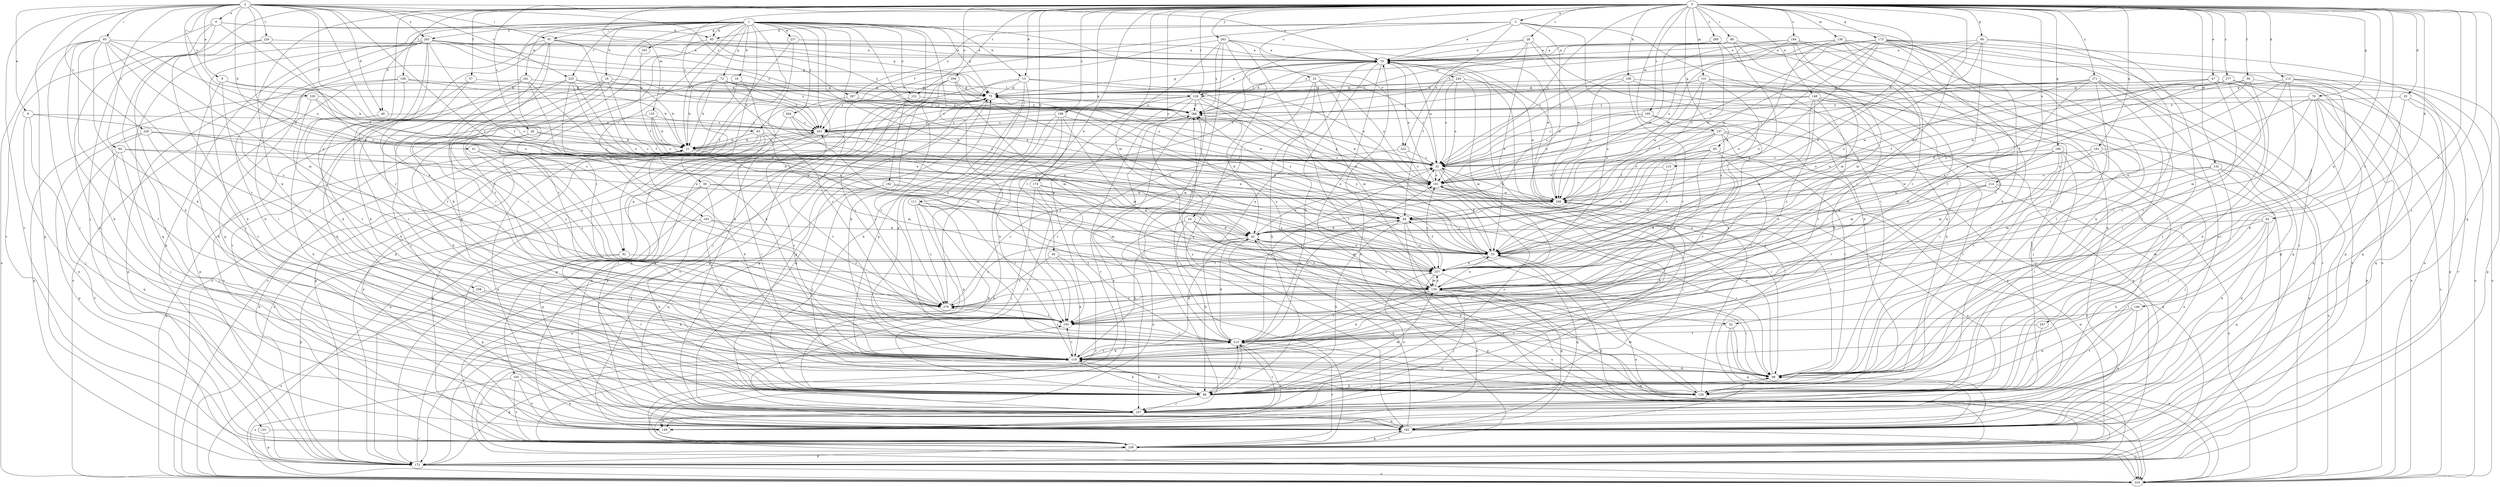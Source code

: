 strict digraph  {
0;
1;
2;
3;
6;
8;
9;
10;
13;
18;
19;
21;
23;
24;
26;
28;
32;
33;
38;
40;
41;
42;
46;
47;
52;
53;
56;
57;
62;
63;
64;
65;
66;
70;
72;
75;
82;
85;
86;
88;
91;
93;
94;
96;
101;
106;
107;
108;
111;
113;
115;
118;
128;
129;
130;
131;
132;
135;
137;
139;
146;
148;
149;
151;
161;
163;
165;
172;
174;
175;
180;
181;
182;
183;
192;
193;
194;
195;
198;
203;
209;
213;
214;
222;
224;
225;
226;
228;
230;
236;
237;
241;
245;
246;
247;
257;
258;
260;
263;
264;
265;
267;
268;
271;
277;
279;
0 -> 3  [label=a];
0 -> 13  [label=b];
0 -> 23  [label=c];
0 -> 24  [label=c];
0 -> 26  [label=c];
0 -> 28  [label=c];
0 -> 32  [label=c];
0 -> 33  [label=d];
0 -> 46  [label=e];
0 -> 47  [label=e];
0 -> 52  [label=e];
0 -> 56  [label=f];
0 -> 57  [label=f];
0 -> 65  [label=g];
0 -> 66  [label=g];
0 -> 70  [label=g];
0 -> 82  [label=h];
0 -> 88  [label=i];
0 -> 101  [label=j];
0 -> 106  [label=j];
0 -> 107  [label=j];
0 -> 108  [label=k];
0 -> 111  [label=k];
0 -> 113  [label=k];
0 -> 115  [label=k];
0 -> 118  [label=k];
0 -> 128  [label=l];
0 -> 130  [label=m];
0 -> 131  [label=m];
0 -> 132  [label=m];
0 -> 135  [label=m];
0 -> 137  [label=m];
0 -> 139  [label=m];
0 -> 146  [label=n];
0 -> 148  [label=n];
0 -> 151  [label=o];
0 -> 174  [label=q];
0 -> 175  [label=q];
0 -> 180  [label=q];
0 -> 181  [label=q];
0 -> 182  [label=q];
0 -> 194  [label=s];
0 -> 195  [label=s];
0 -> 198  [label=s];
0 -> 203  [label=s];
0 -> 209  [label=t];
0 -> 214  [label=u];
0 -> 247  [label=x];
0 -> 257  [label=x];
0 -> 258  [label=y];
0 -> 260  [label=y];
0 -> 263  [label=y];
0 -> 271  [label=z];
0 -> 277  [label=z];
1 -> 13  [label=b];
1 -> 18  [label=b];
1 -> 19  [label=b];
1 -> 21  [label=b];
1 -> 38  [label=d];
1 -> 40  [label=d];
1 -> 52  [label=e];
1 -> 53  [label=e];
1 -> 62  [label=f];
1 -> 72  [label=g];
1 -> 75  [label=g];
1 -> 85  [label=h];
1 -> 91  [label=i];
1 -> 151  [label=o];
1 -> 161  [label=o];
1 -> 163  [label=p];
1 -> 165  [label=p];
1 -> 172  [label=p];
1 -> 183  [label=r];
1 -> 192  [label=r];
1 -> 213  [label=t];
1 -> 222  [label=u];
1 -> 225  [label=v];
1 -> 237  [label=w];
1 -> 241  [label=w];
1 -> 257  [label=x];
1 -> 264  [label=y];
1 -> 265  [label=y];
1 -> 279  [label=z];
2 -> 6  [label=a];
2 -> 8  [label=a];
2 -> 9  [label=a];
2 -> 10  [label=a];
2 -> 40  [label=d];
2 -> 41  [label=d];
2 -> 42  [label=d];
2 -> 62  [label=f];
2 -> 63  [label=f];
2 -> 91  [label=i];
2 -> 93  [label=i];
2 -> 94  [label=i];
2 -> 172  [label=p];
2 -> 203  [label=s];
2 -> 225  [label=v];
2 -> 226  [label=v];
2 -> 228  [label=v];
2 -> 230  [label=v];
2 -> 236  [label=v];
2 -> 257  [label=x];
2 -> 265  [label=y];
2 -> 267  [label=y];
3 -> 10  [label=a];
3 -> 42  [label=d];
3 -> 63  [label=f];
3 -> 85  [label=h];
3 -> 96  [label=i];
3 -> 182  [label=q];
3 -> 222  [label=u];
3 -> 257  [label=x];
3 -> 267  [label=y];
6 -> 64  [label=f];
6 -> 75  [label=g];
6 -> 85  [label=h];
6 -> 86  [label=h];
6 -> 149  [label=n];
6 -> 236  [label=v];
8 -> 21  [label=b];
8 -> 75  [label=g];
8 -> 86  [label=h];
8 -> 213  [label=t];
9 -> 53  [label=e];
9 -> 107  [label=j];
9 -> 149  [label=n];
9 -> 203  [label=s];
10 -> 75  [label=g];
10 -> 118  [label=k];
10 -> 128  [label=l];
10 -> 182  [label=q];
10 -> 224  [label=u];
10 -> 245  [label=w];
13 -> 53  [label=e];
13 -> 75  [label=g];
13 -> 86  [label=h];
13 -> 107  [label=j];
13 -> 161  [label=o];
13 -> 172  [label=p];
13 -> 279  [label=z];
18 -> 21  [label=b];
18 -> 75  [label=g];
18 -> 193  [label=r];
18 -> 224  [label=u];
19 -> 21  [label=b];
19 -> 64  [label=f];
19 -> 107  [label=j];
19 -> 118  [label=k];
19 -> 128  [label=l];
19 -> 193  [label=r];
21 -> 32  [label=c];
21 -> 139  [label=m];
21 -> 149  [label=n];
21 -> 182  [label=q];
21 -> 203  [label=s];
23 -> 32  [label=c];
23 -> 86  [label=h];
23 -> 96  [label=i];
23 -> 128  [label=l];
23 -> 139  [label=m];
23 -> 161  [label=o];
23 -> 236  [label=v];
24 -> 42  [label=d];
24 -> 86  [label=h];
24 -> 96  [label=i];
24 -> 139  [label=m];
24 -> 149  [label=n];
24 -> 257  [label=x];
26 -> 10  [label=a];
26 -> 53  [label=e];
26 -> 64  [label=f];
26 -> 86  [label=h];
26 -> 246  [label=w];
26 -> 279  [label=z];
28 -> 21  [label=b];
28 -> 32  [label=c];
28 -> 118  [label=k];
28 -> 279  [label=z];
32 -> 10  [label=a];
32 -> 86  [label=h];
32 -> 96  [label=i];
32 -> 107  [label=j];
32 -> 161  [label=o];
33 -> 118  [label=k];
33 -> 182  [label=q];
33 -> 236  [label=v];
33 -> 268  [label=y];
38 -> 42  [label=d];
38 -> 129  [label=l];
38 -> 182  [label=q];
38 -> 236  [label=v];
38 -> 246  [label=w];
40 -> 86  [label=h];
40 -> 193  [label=r];
40 -> 203  [label=s];
41 -> 32  [label=c];
41 -> 257  [label=x];
41 -> 279  [label=z];
42 -> 53  [label=e];
42 -> 118  [label=k];
42 -> 161  [label=o];
42 -> 172  [label=p];
42 -> 224  [label=u];
42 -> 279  [label=z];
46 -> 118  [label=k];
46 -> 236  [label=v];
46 -> 257  [label=x];
46 -> 279  [label=z];
47 -> 32  [label=c];
47 -> 64  [label=f];
47 -> 75  [label=g];
47 -> 96  [label=i];
47 -> 129  [label=l];
47 -> 224  [label=u];
52 -> 96  [label=i];
52 -> 182  [label=q];
52 -> 213  [label=t];
52 -> 224  [label=u];
53 -> 32  [label=c];
53 -> 64  [label=f];
53 -> 182  [label=q];
53 -> 257  [label=x];
53 -> 268  [label=y];
56 -> 64  [label=f];
56 -> 75  [label=g];
56 -> 86  [label=h];
56 -> 224  [label=u];
56 -> 246  [label=w];
57 -> 75  [label=g];
57 -> 118  [label=k];
57 -> 213  [label=t];
62 -> 129  [label=l];
62 -> 182  [label=q];
62 -> 257  [label=x];
63 -> 21  [label=b];
63 -> 53  [label=e];
63 -> 96  [label=i];
63 -> 172  [label=p];
63 -> 224  [label=u];
63 -> 279  [label=z];
64 -> 42  [label=d];
64 -> 86  [label=h];
64 -> 96  [label=i];
64 -> 236  [label=v];
64 -> 257  [label=x];
64 -> 268  [label=y];
65 -> 32  [label=c];
65 -> 53  [label=e];
65 -> 161  [label=o];
65 -> 172  [label=p];
65 -> 213  [label=t];
65 -> 279  [label=z];
66 -> 10  [label=a];
66 -> 42  [label=d];
66 -> 53  [label=e];
66 -> 96  [label=i];
66 -> 129  [label=l];
66 -> 257  [label=x];
70 -> 53  [label=e];
70 -> 96  [label=i];
70 -> 172  [label=p];
70 -> 182  [label=q];
70 -> 193  [label=r];
70 -> 224  [label=u];
70 -> 268  [label=y];
72 -> 21  [label=b];
72 -> 32  [label=c];
72 -> 75  [label=g];
72 -> 118  [label=k];
72 -> 161  [label=o];
72 -> 203  [label=s];
72 -> 224  [label=u];
72 -> 257  [label=x];
75 -> 10  [label=a];
75 -> 53  [label=e];
75 -> 149  [label=n];
75 -> 182  [label=q];
75 -> 236  [label=v];
75 -> 268  [label=y];
82 -> 42  [label=d];
82 -> 86  [label=h];
82 -> 129  [label=l];
82 -> 139  [label=m];
82 -> 182  [label=q];
85 -> 10  [label=a];
85 -> 193  [label=r];
85 -> 213  [label=t];
85 -> 268  [label=y];
86 -> 10  [label=a];
86 -> 96  [label=i];
86 -> 107  [label=j];
86 -> 118  [label=k];
86 -> 139  [label=m];
86 -> 161  [label=o];
86 -> 213  [label=t];
88 -> 10  [label=a];
88 -> 118  [label=k];
88 -> 172  [label=p];
88 -> 246  [label=w];
88 -> 257  [label=x];
91 -> 10  [label=a];
91 -> 32  [label=c];
91 -> 53  [label=e];
91 -> 118  [label=k];
91 -> 182  [label=q];
91 -> 213  [label=t];
91 -> 236  [label=v];
93 -> 10  [label=a];
93 -> 86  [label=h];
93 -> 107  [label=j];
93 -> 118  [label=k];
93 -> 129  [label=l];
93 -> 139  [label=m];
93 -> 161  [label=o];
93 -> 213  [label=t];
93 -> 224  [label=u];
93 -> 279  [label=z];
94 -> 32  [label=c];
94 -> 107  [label=j];
94 -> 182  [label=q];
94 -> 236  [label=v];
94 -> 246  [label=w];
96 -> 75  [label=g];
96 -> 86  [label=h];
96 -> 118  [label=k];
96 -> 129  [label=l];
96 -> 161  [label=o];
101 -> 172  [label=p];
101 -> 236  [label=v];
106 -> 21  [label=b];
106 -> 75  [label=g];
106 -> 118  [label=k];
106 -> 172  [label=p];
106 -> 224  [label=u];
107 -> 75  [label=g];
107 -> 149  [label=n];
107 -> 182  [label=q];
107 -> 213  [label=t];
107 -> 224  [label=u];
107 -> 257  [label=x];
108 -> 75  [label=g];
108 -> 86  [label=h];
108 -> 193  [label=r];
108 -> 236  [label=v];
108 -> 246  [label=w];
111 -> 64  [label=f];
111 -> 86  [label=h];
111 -> 96  [label=i];
111 -> 172  [label=p];
111 -> 193  [label=r];
111 -> 279  [label=z];
113 -> 53  [label=e];
113 -> 75  [label=g];
113 -> 96  [label=i];
113 -> 129  [label=l];
113 -> 139  [label=m];
113 -> 172  [label=p];
113 -> 182  [label=q];
115 -> 53  [label=e];
115 -> 161  [label=o];
118 -> 21  [label=b];
118 -> 42  [label=d];
118 -> 75  [label=g];
118 -> 86  [label=h];
118 -> 96  [label=i];
118 -> 193  [label=r];
118 -> 203  [label=s];
118 -> 213  [label=t];
128 -> 21  [label=b];
128 -> 42  [label=d];
128 -> 107  [label=j];
128 -> 193  [label=r];
128 -> 203  [label=s];
128 -> 236  [label=v];
128 -> 246  [label=w];
128 -> 268  [label=y];
129 -> 10  [label=a];
129 -> 42  [label=d];
129 -> 139  [label=m];
129 -> 213  [label=t];
129 -> 268  [label=y];
130 -> 10  [label=a];
130 -> 53  [label=e];
130 -> 96  [label=i];
130 -> 129  [label=l];
130 -> 161  [label=o];
130 -> 193  [label=r];
130 -> 203  [label=s];
130 -> 224  [label=u];
130 -> 236  [label=v];
131 -> 64  [label=f];
131 -> 75  [label=g];
131 -> 96  [label=i];
131 -> 118  [label=k];
131 -> 203  [label=s];
131 -> 246  [label=w];
131 -> 257  [label=x];
132 -> 107  [label=j];
132 -> 139  [label=m];
132 -> 149  [label=n];
132 -> 161  [label=o];
132 -> 182  [label=q];
132 -> 246  [label=w];
135 -> 21  [label=b];
135 -> 32  [label=c];
135 -> 161  [label=o];
135 -> 203  [label=s];
135 -> 236  [label=v];
137 -> 21  [label=b];
137 -> 64  [label=f];
137 -> 96  [label=i];
137 -> 149  [label=n];
137 -> 161  [label=o];
137 -> 182  [label=q];
137 -> 213  [label=t];
137 -> 257  [label=x];
139 -> 53  [label=e];
139 -> 96  [label=i];
139 -> 107  [label=j];
139 -> 118  [label=k];
139 -> 213  [label=t];
139 -> 257  [label=x];
139 -> 268  [label=y];
139 -> 279  [label=z];
146 -> 86  [label=h];
146 -> 129  [label=l];
146 -> 149  [label=n];
146 -> 193  [label=r];
148 -> 32  [label=c];
148 -> 96  [label=i];
148 -> 107  [label=j];
148 -> 118  [label=k];
148 -> 213  [label=t];
148 -> 257  [label=x];
148 -> 268  [label=y];
148 -> 279  [label=z];
149 -> 75  [label=g];
151 -> 182  [label=q];
151 -> 193  [label=r];
151 -> 268  [label=y];
161 -> 10  [label=a];
161 -> 107  [label=j];
161 -> 203  [label=s];
161 -> 246  [label=w];
163 -> 64  [label=f];
165 -> 129  [label=l];
165 -> 149  [label=n];
165 -> 182  [label=q];
165 -> 224  [label=u];
165 -> 236  [label=v];
172 -> 21  [label=b];
172 -> 53  [label=e];
172 -> 75  [label=g];
172 -> 118  [label=k];
172 -> 224  [label=u];
174 -> 86  [label=h];
174 -> 107  [label=j];
174 -> 213  [label=t];
174 -> 246  [label=w];
174 -> 257  [label=x];
175 -> 10  [label=a];
175 -> 32  [label=c];
175 -> 42  [label=d];
175 -> 53  [label=e];
175 -> 86  [label=h];
175 -> 118  [label=k];
175 -> 149  [label=n];
175 -> 161  [label=o];
175 -> 172  [label=p];
175 -> 193  [label=r];
175 -> 224  [label=u];
175 -> 246  [label=w];
175 -> 268  [label=y];
180 -> 32  [label=c];
180 -> 96  [label=i];
180 -> 107  [label=j];
180 -> 129  [label=l];
180 -> 139  [label=m];
180 -> 213  [label=t];
180 -> 257  [label=x];
181 -> 32  [label=c];
181 -> 107  [label=j];
181 -> 139  [label=m];
181 -> 161  [label=o];
181 -> 224  [label=u];
182 -> 42  [label=d];
182 -> 75  [label=g];
182 -> 96  [label=i];
182 -> 224  [label=u];
182 -> 236  [label=v];
183 -> 42  [label=d];
183 -> 86  [label=h];
183 -> 172  [label=p];
183 -> 279  [label=z];
192 -> 129  [label=l];
192 -> 139  [label=m];
192 -> 182  [label=q];
192 -> 246  [label=w];
193 -> 213  [label=t];
194 -> 10  [label=a];
194 -> 32  [label=c];
194 -> 129  [label=l];
194 -> 139  [label=m];
194 -> 193  [label=r];
194 -> 213  [label=t];
194 -> 246  [label=w];
194 -> 268  [label=y];
195 -> 32  [label=c];
195 -> 129  [label=l];
195 -> 161  [label=o];
195 -> 203  [label=s];
195 -> 213  [label=t];
195 -> 224  [label=u];
198 -> 53  [label=e];
198 -> 118  [label=k];
198 -> 139  [label=m];
198 -> 172  [label=p];
198 -> 203  [label=s];
198 -> 224  [label=u];
203 -> 21  [label=b];
203 -> 182  [label=q];
203 -> 213  [label=t];
203 -> 224  [label=u];
209 -> 75  [label=g];
209 -> 118  [label=k];
209 -> 139  [label=m];
209 -> 203  [label=s];
209 -> 213  [label=t];
209 -> 257  [label=x];
213 -> 10  [label=a];
213 -> 32  [label=c];
213 -> 42  [label=d];
213 -> 86  [label=h];
213 -> 118  [label=k];
213 -> 149  [label=n];
213 -> 161  [label=o];
213 -> 279  [label=z];
214 -> 53  [label=e];
214 -> 149  [label=n];
214 -> 193  [label=r];
214 -> 224  [label=u];
214 -> 246  [label=w];
222 -> 32  [label=c];
222 -> 161  [label=o];
222 -> 193  [label=r];
224 -> 21  [label=b];
224 -> 139  [label=m];
224 -> 193  [label=r];
225 -> 42  [label=d];
225 -> 53  [label=e];
225 -> 75  [label=g];
225 -> 86  [label=h];
225 -> 193  [label=r];
225 -> 257  [label=x];
225 -> 268  [label=y];
226 -> 10  [label=a];
226 -> 53  [label=e];
226 -> 86  [label=h];
226 -> 107  [label=j];
228 -> 21  [label=b];
228 -> 32  [label=c];
228 -> 107  [label=j];
228 -> 172  [label=p];
228 -> 213  [label=t];
230 -> 32  [label=c];
230 -> 42  [label=d];
230 -> 172  [label=p];
230 -> 213  [label=t];
230 -> 268  [label=y];
236 -> 10  [label=a];
236 -> 53  [label=e];
236 -> 172  [label=p];
236 -> 182  [label=q];
236 -> 213  [label=t];
236 -> 246  [label=w];
236 -> 268  [label=y];
237 -> 10  [label=a];
237 -> 86  [label=h];
237 -> 172  [label=p];
241 -> 75  [label=g];
241 -> 86  [label=h];
241 -> 172  [label=p];
241 -> 193  [label=r];
241 -> 257  [label=x];
241 -> 279  [label=z];
245 -> 32  [label=c];
245 -> 75  [label=g];
245 -> 139  [label=m];
245 -> 161  [label=o];
245 -> 246  [label=w];
246 -> 32  [label=c];
246 -> 64  [label=f];
246 -> 75  [label=g];
246 -> 96  [label=i];
246 -> 149  [label=n];
247 -> 129  [label=l];
247 -> 213  [label=t];
257 -> 139  [label=m];
257 -> 149  [label=n];
257 -> 161  [label=o];
257 -> 182  [label=q];
258 -> 118  [label=k];
258 -> 224  [label=u];
258 -> 279  [label=z];
260 -> 10  [label=a];
260 -> 139  [label=m];
260 -> 246  [label=w];
263 -> 10  [label=a];
263 -> 129  [label=l];
263 -> 182  [label=q];
263 -> 193  [label=r];
263 -> 203  [label=s];
263 -> 213  [label=t];
263 -> 246  [label=w];
263 -> 268  [label=y];
264 -> 53  [label=e];
264 -> 107  [label=j];
264 -> 139  [label=m];
264 -> 203  [label=s];
265 -> 10  [label=a];
265 -> 64  [label=f];
265 -> 75  [label=g];
265 -> 86  [label=h];
265 -> 107  [label=j];
265 -> 129  [label=l];
265 -> 182  [label=q];
265 -> 193  [label=r];
265 -> 203  [label=s];
265 -> 268  [label=y];
265 -> 279  [label=z];
267 -> 172  [label=p];
267 -> 246  [label=w];
267 -> 268  [label=y];
268 -> 10  [label=a];
268 -> 107  [label=j];
268 -> 203  [label=s];
271 -> 32  [label=c];
271 -> 53  [label=e];
271 -> 75  [label=g];
271 -> 96  [label=i];
271 -> 182  [label=q];
271 -> 193  [label=r];
271 -> 236  [label=v];
271 -> 257  [label=x];
277 -> 42  [label=d];
277 -> 53  [label=e];
277 -> 75  [label=g];
277 -> 172  [label=p];
277 -> 213  [label=t];
277 -> 224  [label=u];
277 -> 236  [label=v];
277 -> 246  [label=w];
279 -> 32  [label=c];
279 -> 64  [label=f];
279 -> 193  [label=r];
}
